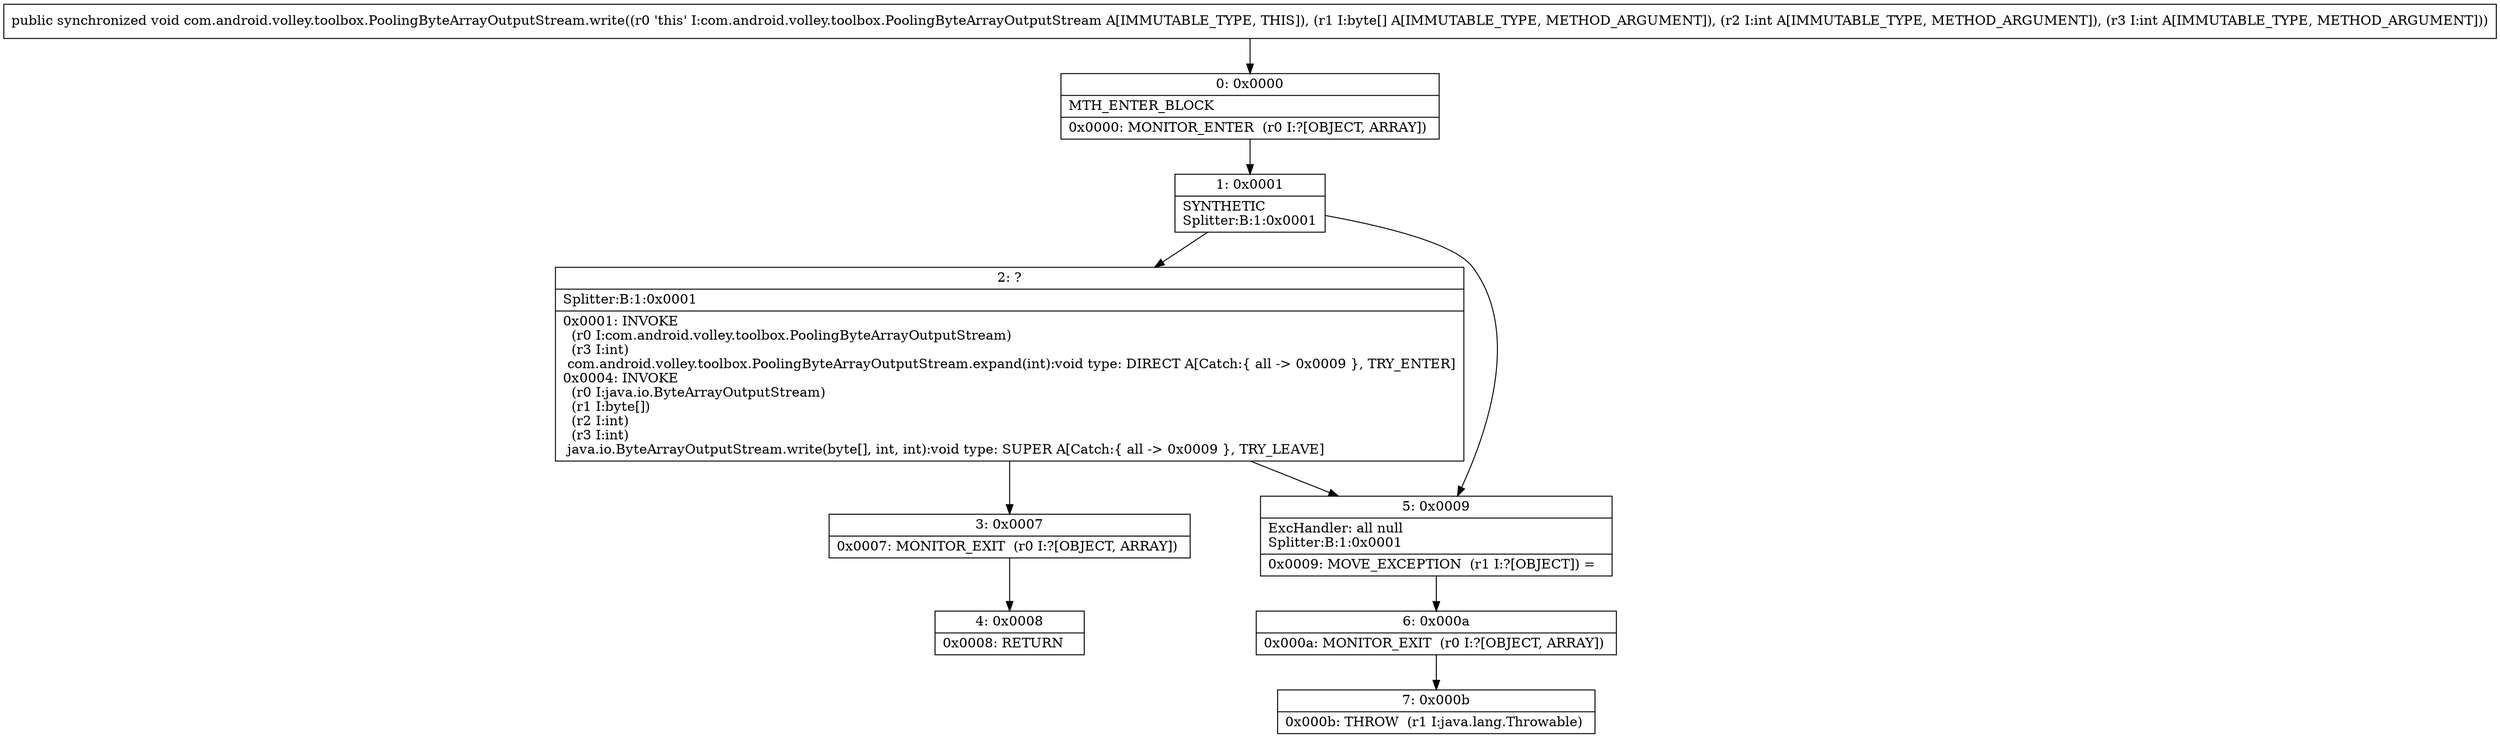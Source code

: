 digraph "CFG forcom.android.volley.toolbox.PoolingByteArrayOutputStream.write([BII)V" {
Node_0 [shape=record,label="{0\:\ 0x0000|MTH_ENTER_BLOCK\l|0x0000: MONITOR_ENTER  (r0 I:?[OBJECT, ARRAY]) \l}"];
Node_1 [shape=record,label="{1\:\ 0x0001|SYNTHETIC\lSplitter:B:1:0x0001\l}"];
Node_2 [shape=record,label="{2\:\ ?|Splitter:B:1:0x0001\l|0x0001: INVOKE  \l  (r0 I:com.android.volley.toolbox.PoolingByteArrayOutputStream)\l  (r3 I:int)\l com.android.volley.toolbox.PoolingByteArrayOutputStream.expand(int):void type: DIRECT A[Catch:\{ all \-\> 0x0009 \}, TRY_ENTER]\l0x0004: INVOKE  \l  (r0 I:java.io.ByteArrayOutputStream)\l  (r1 I:byte[])\l  (r2 I:int)\l  (r3 I:int)\l java.io.ByteArrayOutputStream.write(byte[], int, int):void type: SUPER A[Catch:\{ all \-\> 0x0009 \}, TRY_LEAVE]\l}"];
Node_3 [shape=record,label="{3\:\ 0x0007|0x0007: MONITOR_EXIT  (r0 I:?[OBJECT, ARRAY]) \l}"];
Node_4 [shape=record,label="{4\:\ 0x0008|0x0008: RETURN   \l}"];
Node_5 [shape=record,label="{5\:\ 0x0009|ExcHandler: all null\lSplitter:B:1:0x0001\l|0x0009: MOVE_EXCEPTION  (r1 I:?[OBJECT]) =  \l}"];
Node_6 [shape=record,label="{6\:\ 0x000a|0x000a: MONITOR_EXIT  (r0 I:?[OBJECT, ARRAY]) \l}"];
Node_7 [shape=record,label="{7\:\ 0x000b|0x000b: THROW  (r1 I:java.lang.Throwable) \l}"];
MethodNode[shape=record,label="{public synchronized void com.android.volley.toolbox.PoolingByteArrayOutputStream.write((r0 'this' I:com.android.volley.toolbox.PoolingByteArrayOutputStream A[IMMUTABLE_TYPE, THIS]), (r1 I:byte[] A[IMMUTABLE_TYPE, METHOD_ARGUMENT]), (r2 I:int A[IMMUTABLE_TYPE, METHOD_ARGUMENT]), (r3 I:int A[IMMUTABLE_TYPE, METHOD_ARGUMENT])) }"];
MethodNode -> Node_0;
Node_0 -> Node_1;
Node_1 -> Node_2;
Node_1 -> Node_5;
Node_2 -> Node_3;
Node_2 -> Node_5;
Node_3 -> Node_4;
Node_5 -> Node_6;
Node_6 -> Node_7;
}

